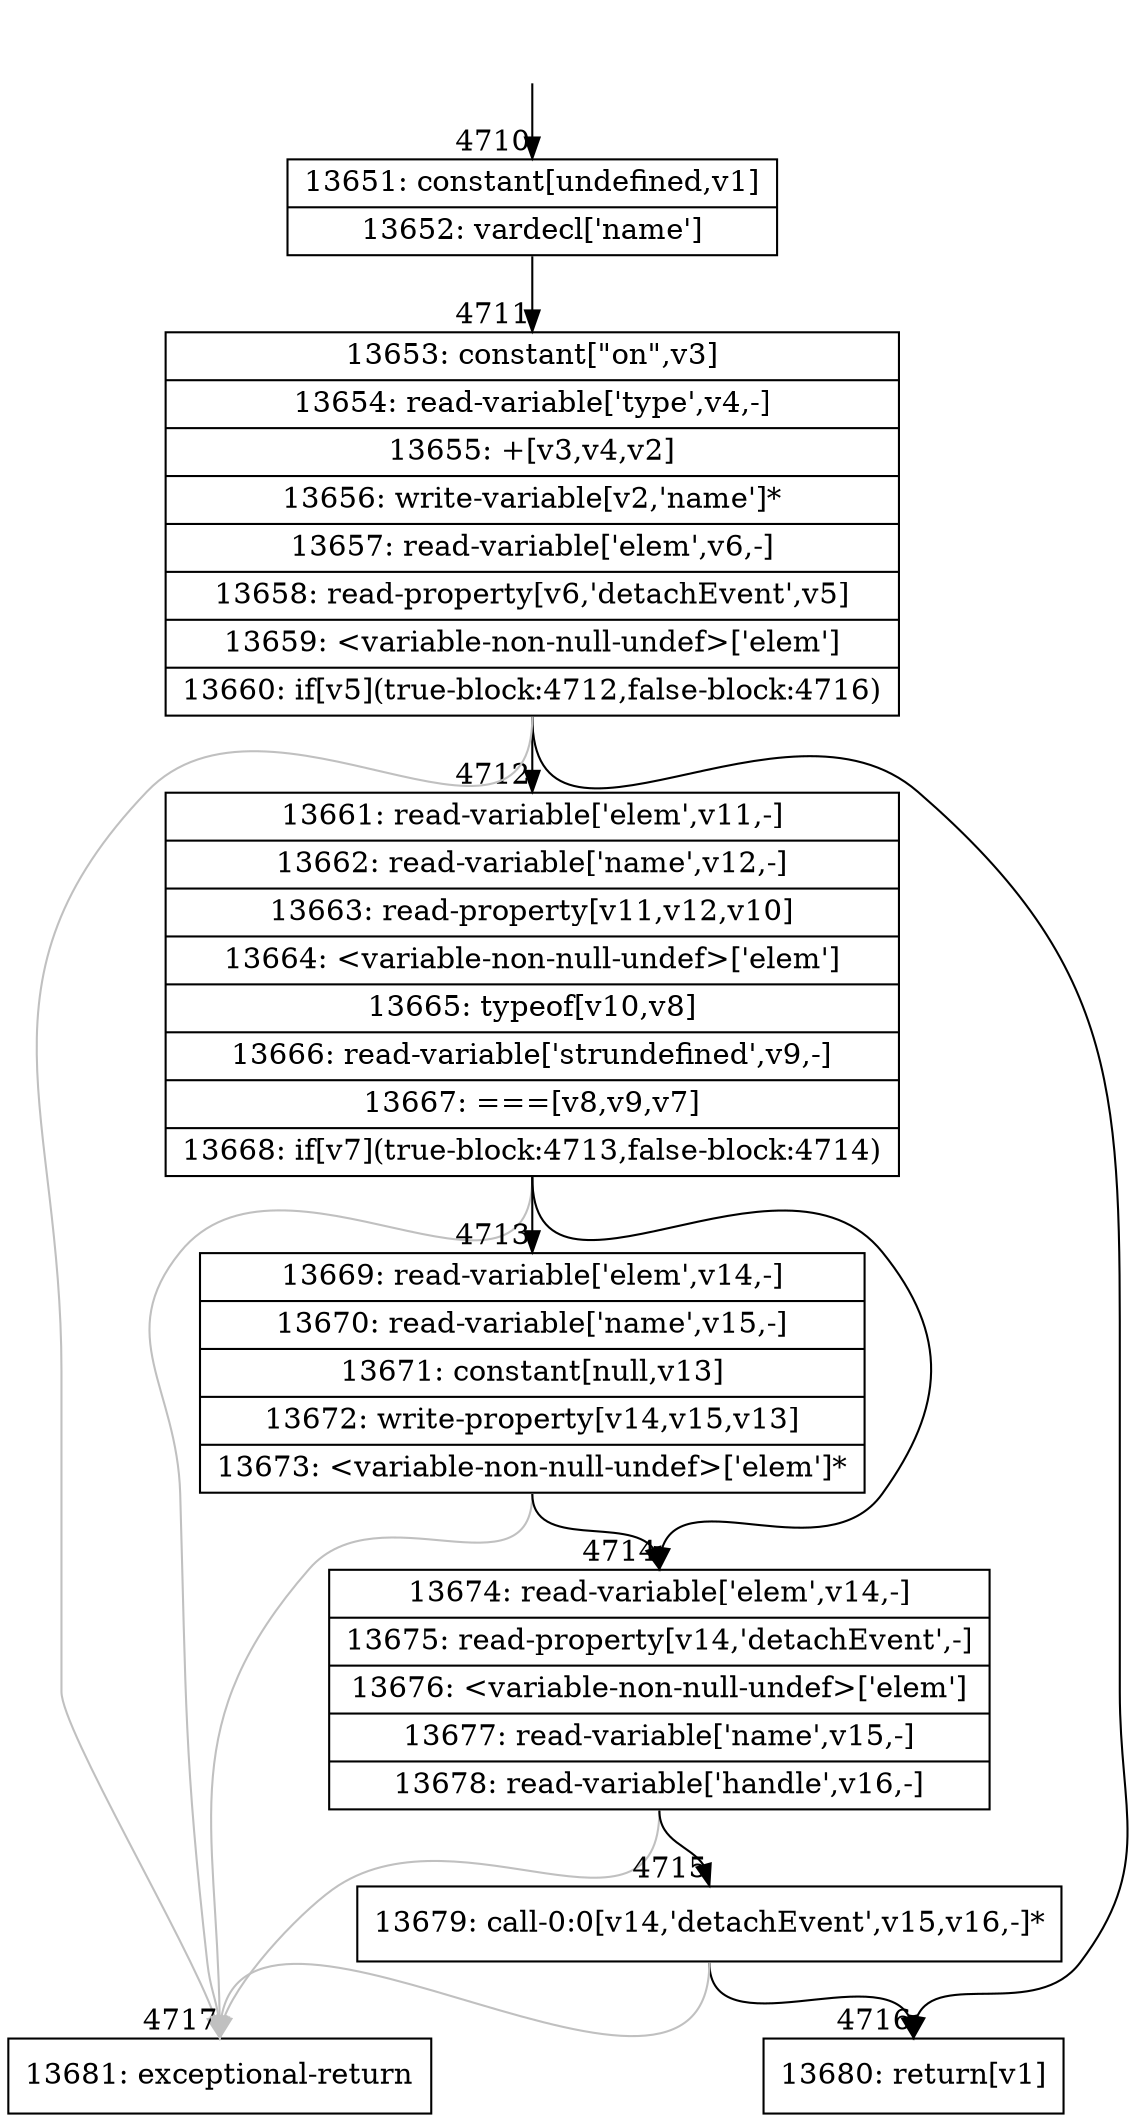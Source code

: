 digraph {
rankdir="TD"
BB_entry292[shape=none,label=""];
BB_entry292 -> BB4710 [tailport=s, headport=n, headlabel="    4710"]
BB4710 [shape=record label="{13651: constant[undefined,v1]|13652: vardecl['name']}" ] 
BB4710 -> BB4711 [tailport=s, headport=n, headlabel="      4711"]
BB4711 [shape=record label="{13653: constant[\"on\",v3]|13654: read-variable['type',v4,-]|13655: +[v3,v4,v2]|13656: write-variable[v2,'name']*|13657: read-variable['elem',v6,-]|13658: read-property[v6,'detachEvent',v5]|13659: \<variable-non-null-undef\>['elem']|13660: if[v5](true-block:4712,false-block:4716)}" ] 
BB4711 -> BB4712 [tailport=s, headport=n, headlabel="      4712"]
BB4711 -> BB4716 [tailport=s, headport=n, headlabel="      4716"]
BB4711 -> BB4717 [tailport=s, headport=n, color=gray, headlabel="      4717"]
BB4712 [shape=record label="{13661: read-variable['elem',v11,-]|13662: read-variable['name',v12,-]|13663: read-property[v11,v12,v10]|13664: \<variable-non-null-undef\>['elem']|13665: typeof[v10,v8]|13666: read-variable['strundefined',v9,-]|13667: ===[v8,v9,v7]|13668: if[v7](true-block:4713,false-block:4714)}" ] 
BB4712 -> BB4713 [tailport=s, headport=n, headlabel="      4713"]
BB4712 -> BB4714 [tailport=s, headport=n, headlabel="      4714"]
BB4712 -> BB4717 [tailport=s, headport=n, color=gray]
BB4713 [shape=record label="{13669: read-variable['elem',v14,-]|13670: read-variable['name',v15,-]|13671: constant[null,v13]|13672: write-property[v14,v15,v13]|13673: \<variable-non-null-undef\>['elem']*}" ] 
BB4713 -> BB4714 [tailport=s, headport=n]
BB4713 -> BB4717 [tailport=s, headport=n, color=gray]
BB4714 [shape=record label="{13674: read-variable['elem',v14,-]|13675: read-property[v14,'detachEvent',-]|13676: \<variable-non-null-undef\>['elem']|13677: read-variable['name',v15,-]|13678: read-variable['handle',v16,-]}" ] 
BB4714 -> BB4715 [tailport=s, headport=n, headlabel="      4715"]
BB4714 -> BB4717 [tailport=s, headport=n, color=gray]
BB4715 [shape=record label="{13679: call-0:0[v14,'detachEvent',v15,v16,-]*}" ] 
BB4715 -> BB4716 [tailport=s, headport=n]
BB4715 -> BB4717 [tailport=s, headport=n, color=gray]
BB4716 [shape=record label="{13680: return[v1]}" ] 
BB4717 [shape=record label="{13681: exceptional-return}" ] 
}
